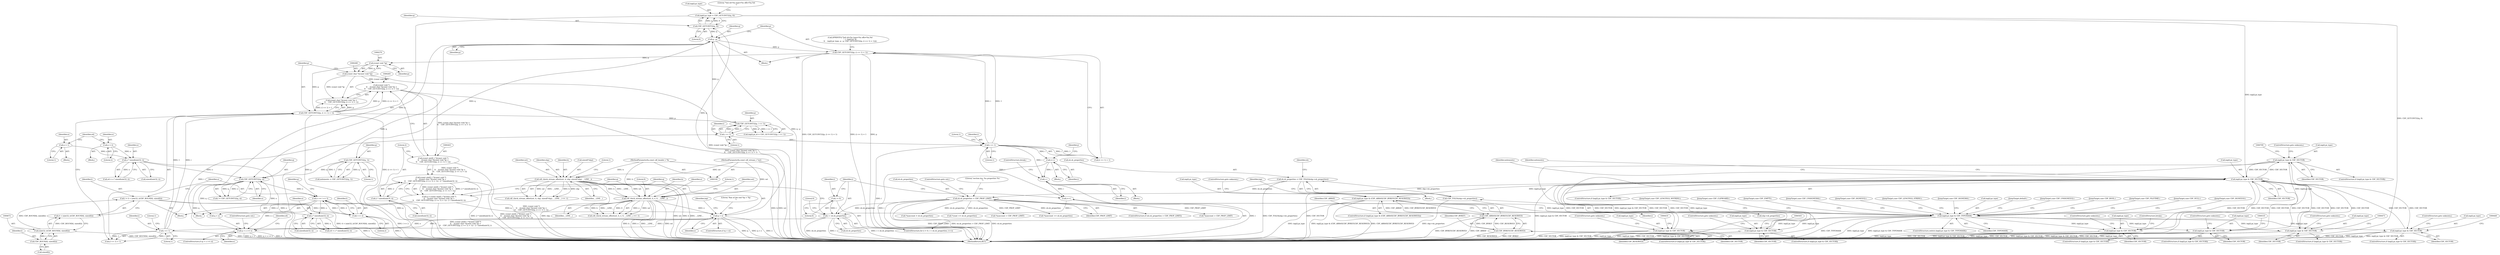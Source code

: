 digraph "0_file_1859fdb4e67c49c463c4e0078054335cd46ba295@array" {
"1000700" [label="(Call,inp[i].pi_type & CDF_VECTOR)"];
"1000388" [label="(Call,inp[i].pi_type & CDF_TYPEMASK)"];
"1000375" [label="(Call,inp[i].pi_type & (CDF_ARRAY|CDF_BYREF|CDF_RESERVED))"];
"1000344" [label="(Call,inp[i].pi_type & CDF_VECTOR)"];
"1000306" [label="(Call,inp[i].pi_type = CDF_GETUINT32(q, 0))"];
"1000312" [label="(Call,CDF_GETUINT32(q, 0))"];
"1000284" [label="(Call,q > e)"];
"1000259" [label="(Call,q = (const uint8_t *)(const void *)\n\t\t    ((const char *)(const void *)p +\n\t\t    CDF_GETUINT32(p, (i << 1) + 1)) - 2 * sizeof(uint32_t))"];
"1000261" [label="(Call,(const uint8_t *)(const void *)\n\t\t    ((const char *)(const void *)p +\n\t\t    CDF_GETUINT32(p, (i << 1) + 1)) - 2 * sizeof(uint32_t))"];
"1000262" [label="(Call,(const uint8_t *)(const void *)\n\t\t    ((const char *)(const void *)p +\n\t\t    CDF_GETUINT32(p, (i << 1) + 1)))"];
"1000264" [label="(Call,(const void *)\n\t\t    ((const char *)(const void *)p +\n\t\t    CDF_GETUINT32(p, (i << 1) + 1)))"];
"1000267" [label="(Call,(const char *)(const void *)p)"];
"1000269" [label="(Call,(const void *)p)"];
"1000336" [label="(Call,CDF_GETUINT32(p, (i << 1) + 1))"];
"1000333" [label="(Call,q - p)"];
"1000301" [label="(Call,CDF_GETUINT32(p, i << 1))"];
"1000272" [label="(Call,CDF_GETUINT32(p, (i << 1) + 1))"];
"1000275" [label="(Call,i << 1)"];
"1000251" [label="(Call,i < sh.sh_properties)"];
"1000256" [label="(Call,i++)"];
"1000695" [label="(Call,i--)"];
"1000613" [label="(Call,i++)"];
"1000339" [label="(Call,i << 1)"];
"1000303" [label="(Call,i << 1)"];
"1000248" [label="(Call,i = 0)"];
"1000177" [label="(Call,sh.sh_properties > CDF_PROP_LIMIT)"];
"1000168" [label="(Call,sh.sh_properties = CDF_TOLE4(shp->sh_properties))"];
"1000172" [label="(Call,CDF_TOLE4(shp->sh_properties))"];
"1000279" [label="(Call,2 * sizeof(uint32_t))"];
"1000683" [label="(Call,q + o >= e)"];
"1000619" [label="(Call,CDF_GETUINT32(q, o))"];
"1000354" [label="(Call,CDF_GETUINT32(q, 1))"];
"1000691" [label="(Call,o * sizeof(uint32_t))"];
"1000677" [label="(Call,o += l >> 2)"];
"1000679" [label="(Call,l >> 2)"];
"1000667" [label="(Call,l = 4 + (uint32_t)CDF_ROUND(l, sizeof(l)))"];
"1000671" [label="(Call,(uint32_t)CDF_ROUND(l, sizeof(l)))"];
"1000673" [label="(Call,CDF_ROUND(l, sizeof(l)))"];
"1000370" [label="(Call,o * sizeof(uint32_t))"];
"1000357" [label="(Call,o = 2)"];
"1000365" [label="(Call,o = 1)"];
"1000238" [label="(Call,cdf_check_stream_offset(sst, h, e, 0, __LINE__))"];
"1000138" [label="(Call,cdf_check_stream_offset(sst, h, shp, sizeof(*shp), __LINE__))"];
"1000101" [label="(MethodParameterIn,const cdf_stream_t *sst)"];
"1000102" [label="(MethodParameterIn,const cdf_header_t *h)"];
"1000431" [label="(Call,inp[i].pi_type & CDF_VECTOR)"];
"1000401" [label="(Call,inp[i].pi_type & CDF_VECTOR)"];
"1000494" [label="(Call,inp[i].pi_type & CDF_VECTOR)"];
"1000700" [label="(Call,inp[i].pi_type & CDF_VECTOR)"];
"1000732" [label="(Call,inp[i].pi_type & CDF_VECTOR)"];
"1000526" [label="(Call,inp[i].pi_type & CDF_VECTOR)"];
"1000464" [label="(Call,inp[i].pi_type & CDF_VECTOR)"];
"1000381" [label="(Call,CDF_ARRAY|CDF_BYREF|CDF_RESERVED)"];
"1000383" [label="(Call,CDF_BYREF|CDF_RESERVED)"];
"1000679" [label="(Call,l >> 2)"];
"1000700" [label="(Call,inp[i].pi_type & CDF_VECTOR)"];
"1000272" [label="(Call,CDF_GETUINT32(p, (i << 1) + 1))"];
"1000532" [label="(Identifier,CDF_VECTOR)"];
"1000203" [label="(Call,*maxcount += sh.sh_properties)"];
"1000248" [label="(Call,i = 0)"];
"1000500" [label="(Identifier,CDF_VECTOR)"];
"1000382" [label="(Identifier,CDF_ARRAY)"];
"1000242" [label="(Literal,0)"];
"1000730" [label="(JumpTarget,case CDF_CLIPBOARD:)"];
"1000343" [label="(ControlStructure,if (inp[i].pi_type & CDF_VECTOR))"];
"1000168" [label="(Call,sh.sh_properties = CDF_TOLE4(shp->sh_properties))"];
"1000438" [label="(ControlStructure,goto unknown;)"];
"1000383" [label="(Call,CDF_BYREF|CDF_RESERVED)"];
"1000107" [label="(Block,)"];
"1000304" [label="(Identifier,i)"];
"1000397" [label="(JumpTarget,case CDF_EMPTY:)"];
"1000501" [label="(ControlStructure,goto unknown;)"];
"1000262" [label="(Call,(const uint8_t *)(const void *)\n\t\t    ((const char *)(const void *)p +\n\t\t    CDF_GETUINT32(p, (i << 1) + 1)))"];
"1000356" [label="(Literal,1)"];
"1000290" [label="(Literal,\"Ran of the end %p > %p\n\")"];
"1000608" [label="(Identifier,j)"];
"1000408" [label="(ControlStructure,goto unknown;)"];
"1000374" [label="(ControlStructure,if (inp[i].pi_type & (CDF_ARRAY|CDF_BYREF|CDF_RESERVED)))"];
"1000667" [label="(Call,l = 4 + (uint32_t)CDF_ROUND(l, sizeof(l)))"];
"1000524" [label="(JumpTarget,case CDF_UNSIGNED64:)"];
"1000169" [label="(Call,sh.sh_properties)"];
"1000313" [label="(Identifier,q)"];
"1000277" [label="(Literal,1)"];
"1000351" [label="(Block,)"];
"1000495" [label="(Call,inp[i].pi_type)"];
"1000238" [label="(Call,cdf_check_stream_offset(sst, h, e, 0, __LINE__))"];
"1000407" [label="(Identifier,CDF_VECTOR)"];
"1000669" [label="(Call,4 + (uint32_t)CDF_ROUND(l, sizeof(l)))"];
"1000429" [label="(JumpTarget,case CDF_SIGNED32:)"];
"1000252" [label="(Identifier,i)"];
"1000178" [label="(Call,sh.sh_properties)"];
"1000613" [label="(Call,i++)"];
"1000732" [label="(Call,inp[i].pi_type & CDF_VECTOR)"];
"1000141" [label="(Identifier,shp)"];
"1000353" [label="(Identifier,nelements)"];
"1000307" [label="(Call,inp[i].pi_type)"];
"1000556" [label="(JumpTarget,case CDF_LENGTH32_STRING:)"];
"1000260" [label="(Identifier,q)"];
"1000370" [label="(Call,o * sizeof(uint32_t))"];
"1000533" [label="(ControlStructure,goto unknown;)"];
"1000671" [label="(Call,(uint32_t)CDF_ROUND(l, sizeof(l)))"];
"1000739" [label="(ControlStructure,goto unknown;)"];
"1000284" [label="(Call,q > e)"];
"1000699" [label="(ControlStructure,if (inp[i].pi_type & CDF_VECTOR))"];
"1000614" [label="(Identifier,i)"];
"1000400" [label="(ControlStructure,if (inp[i].pi_type & CDF_VECTOR))"];
"1000525" [label="(ControlStructure,if (inp[i].pi_type & CDF_VECTOR))"];
"1000688" [label="(ControlStructure,goto out;)"];
"1000315" [label="(Call,DPRINTF((\"%d) id=%x type=%x offs=%x,%d\n\", i, inp[i].pi_id,\n\t\t    inp[i].pi_type, q - p, CDF_GETUINT32(p, (i << 1) + 1))))"];
"1000395" [label="(Block,)"];
"1000177" [label="(Call,sh.sh_properties > CDF_PROP_LIMIT)"];
"1000464" [label="(Call,inp[i].pi_type & CDF_VECTOR)"];
"1000251" [label="(Call,i < sh.sh_properties)"];
"1000259" [label="(Call,q = (const uint8_t *)(const void *)\n\t\t    ((const char *)(const void *)p +\n\t\t    CDF_GETUINT32(p, (i << 1) + 1)) - 2 * sizeof(uint32_t))"];
"1000401" [label="(Call,inp[i].pi_type & CDF_VECTOR)"];
"1000249" [label="(Identifier,i)"];
"1000140" [label="(Identifier,h)"];
"1000237" [label="(Call,cdf_check_stream_offset(sst, h, e, 0, __LINE__) == -1)"];
"1000261" [label="(Call,(const uint8_t *)(const void *)\n\t\t    ((const char *)(const void *)p +\n\t\t    CDF_GETUINT32(p, (i << 1) + 1)) - 2 * sizeof(uint32_t))"];
"1000394" [label="(Identifier,CDF_TYPEMASK)"];
"1000240" [label="(Identifier,h)"];
"1000707" [label="(ControlStructure,goto unknown;)"];
"1000172" [label="(Call,CDF_TOLE4(shp->sh_properties))"];
"1000279" [label="(Call,2 * sizeof(uint32_t))"];
"1000241" [label="(Identifier,e)"];
"1000332" [label="(Block,)"];
"1000619" [label="(Call,CDF_GETUINT32(q, o))"];
"1000182" [label="(ControlStructure,goto out;)"];
"1000675" [label="(Call,sizeof(l))"];
"1000527" [label="(Call,inp[i].pi_type)"];
"1000361" [label="(Block,)"];
"1000264" [label="(Call,(const void *)\n\t\t    ((const char *)(const void *)p +\n\t\t    CDF_GETUINT32(p, (i << 1) + 1)))"];
"1000336" [label="(Call,CDF_GETUINT32(p, (i << 1) + 1))"];
"1000257" [label="(Identifier,i)"];
"1000386" [label="(ControlStructure,goto unknown;)"];
"1000753" [label="(Literal,0)"];
"1000256" [label="(Call,i++)"];
"1000615" [label="(Block,)"];
"1000492" [label="(JumpTarget,case CDF_SIGNED64:)"];
"1000431" [label="(Call,inp[i].pi_type & CDF_VECTOR)"];
"1000683" [label="(Call,q + o >= e)"];
"1000245" [label="(Literal,1)"];
"1000610" [label="(Block,)"];
"1000295" [label="(Call,inp[i].pi_id = CDF_GETUINT32(p, i << 1))"];
"1000352" [label="(Call,nelements = CDF_GETUINT32(q, 1))"];
"1000682" [label="(ControlStructure,if (q + o >= e))"];
"1000340" [label="(Identifier,i)"];
"1000693" [label="(Call,sizeof(uint32_t))"];
"1000470" [label="(Identifier,CDF_VECTOR)"];
"1000302" [label="(Identifier,p)"];
"1000402" [label="(Call,inp[i].pi_type)"];
"1000365" [label="(Call,o = 1)"];
"1000366" [label="(Identifier,o)"];
"1000668" [label="(Identifier,l)"];
"1000384" [label="(Identifier,CDF_BYREF)"];
"1000463" [label="(ControlStructure,if (inp[i].pi_type & CDF_VECTOR))"];
"1000391" [label="(Identifier,inp)"];
"1000359" [label="(Literal,2)"];
"1000389" [label="(Call,inp[i].pi_type)"];
"1000354" [label="(Call,CDF_GETUINT32(q, 1))"];
"1000239" [label="(Identifier,sst)"];
"1000278" [label="(Literal,1)"];
"1000142" [label="(Call,sizeof(*shp))"];
"1000335" [label="(Identifier,p)"];
"1000741" [label="(JumpTarget,default:)"];
"1000738" [label="(Identifier,CDF_VECTOR)"];
"1000137" [label="(Call,cdf_check_stream_offset(sst, h, shp, sizeof(*shp), __LINE__) == -1)"];
"1000181" [label="(Identifier,CDF_PROP_LIMIT)"];
"1000572" [label="(Call,*maxcount > CDF_PROP_LIMIT)"];
"1000266" [label="(Call,(const char *)(const void *)p +\n\t\t    CDF_GETUINT32(p, (i << 1) + 1))"];
"1000305" [label="(Literal,1)"];
"1000258" [label="(Block,)"];
"1000301" [label="(Call,CDF_GETUINT32(p, i << 1))"];
"1000687" [label="(Identifier,e)"];
"1000369" [label="(Identifier,o4)"];
"1000276" [label="(Identifier,i)"];
"1000179" [label="(Identifier,sh)"];
"1000271" [label="(Identifier,p)"];
"1000680" [label="(Identifier,l)"];
"1000684" [label="(Call,q + o)"];
"1000342" [label="(Literal,1)"];
"1000375" [label="(Call,inp[i].pi_type & (CDF_ARRAY|CDF_BYREF|CDF_RESERVED))"];
"1000101" [label="(MethodParameterIn,const cdf_stream_t *sst)"];
"1000494" [label="(Call,inp[i].pi_type & CDF_VECTOR)"];
"1000243" [label="(Identifier,__LINE__)"];
"1000462" [label="(JumpTarget,case CDF_UNSIGNED32:)"];
"1000696" [label="(Identifier,i)"];
"1000692" [label="(Identifier,o)"];
"1000461" [label="(JumpTarget,case CDF_BOOL:)"];
"1000733" [label="(Call,inp[i].pi_type)"];
"1000341" [label="(Literal,1)"];
"1000685" [label="(Identifier,q)"];
"1000273" [label="(Identifier,p)"];
"1000338" [label="(Call,(i << 1) + 1)"];
"1000275" [label="(Call,i << 1)"];
"1000176" [label="(ControlStructure,if (sh.sh_properties > CDF_PROP_LIMIT))"];
"1000344" [label="(Call,inp[i].pi_type & CDF_VECTOR)"];
"1000372" [label="(Call,sizeof(uint32_t))"];
"1000317" [label="(Literal,\"%d) id=%x type=%x offs=%x,%d\n\")"];
"1000617" [label="(Call,l = CDF_GETUINT32(q, o))"];
"1000357" [label="(Call,o = 2)"];
"1000620" [label="(Identifier,q)"];
"1000355" [label="(Identifier,q)"];
"1000761" [label="(MethodReturn,RET)"];
"1000185" [label="(Literal,\"section len: %u properties %u\n\")"];
"1000691" [label="(Call,o * sizeof(uint32_t))"];
"1000621" [label="(Identifier,o)"];
"1000471" [label="(ControlStructure,goto unknown;)"];
"1000312" [label="(Call,CDF_GETUINT32(q, 0))"];
"1000363" [label="(Identifier,nelements)"];
"1000147" [label="(Literal,1)"];
"1000695" [label="(Call,i--)"];
"1000697" [label="(ControlStructure,break;)"];
"1000678" [label="(Identifier,o)"];
"1000145" [label="(Identifier,__LINE__)"];
"1000698" [label="(JumpTarget,case CDF_FILETIME:)"];
"1000493" [label="(ControlStructure,if (inp[i].pi_type & CDF_VECTOR))"];
"1000368" [label="(Call,o4 = o * sizeof(uint32_t))"];
"1000280" [label="(Literal,2)"];
"1000306" [label="(Call,inp[i].pi_type = CDF_GETUINT32(q, 0))"];
"1000211" [label="(Call,*maxcount = sh.sh_properties)"];
"1000387" [label="(ControlStructure,switch (inp[i].pi_type & CDF_TYPEMASK))"];
"1000740" [label="(ControlStructure,break;)"];
"1000396" [label="(JumpTarget,case CDF_NULL:)"];
"1000381" [label="(Call,CDF_ARRAY|CDF_BYREF|CDF_RESERVED)"];
"1000173" [label="(Call,shp->sh_properties)"];
"1000430" [label="(ControlStructure,if (inp[i].pi_type & CDF_VECTOR))"];
"1000230" [label="(Call,*count += sh.sh_properties)"];
"1000367" [label="(Literal,1)"];
"1000399" [label="(JumpTarget,case CDF_SIGNED16:)"];
"1000285" [label="(Identifier,q)"];
"1000385" [label="(Identifier,CDF_RESERVED)"];
"1000371" [label="(Identifier,o)"];
"1000731" [label="(ControlStructure,if (inp[i].pi_type & CDF_VECTOR))"];
"1000267" [label="(Call,(const char *)(const void *)p)"];
"1000701" [label="(Call,inp[i].pi_type)"];
"1000681" [label="(Literal,2)"];
"1000253" [label="(Call,sh.sh_properties)"];
"1000437" [label="(Identifier,CDF_VECTOR)"];
"1000139" [label="(Identifier,sst)"];
"1000432" [label="(Call,inp[i].pi_type)"];
"1000303" [label="(Call,i << 1)"];
"1000465" [label="(Call,inp[i].pi_type)"];
"1000689" [label="(Call,o4 = o * sizeof(uint32_t))"];
"1000283" [label="(ControlStructure,if (q > e))"];
"1000334" [label="(Identifier,q)"];
"1000376" [label="(Call,inp[i].pi_type)"];
"1000314" [label="(Literal,0)"];
"1000557" [label="(JumpTarget,case CDF_LENGTH32_WSTRING:)"];
"1000350" [label="(Identifier,CDF_VECTOR)"];
"1000526" [label="(Call,inp[i].pi_type & CDF_VECTOR)"];
"1000333" [label="(Call,q - p)"];
"1000269" [label="(Call,(const void *)p)"];
"1000274" [label="(Call,(i << 1) + 1)"];
"1000358" [label="(Identifier,o)"];
"1000673" [label="(Call,CDF_ROUND(l, sizeof(l)))"];
"1000298" [label="(Identifier,inp)"];
"1000250" [label="(Literal,0)"];
"1000247" [label="(ControlStructure,for (i = 0; i < sh.sh_properties; i++))"];
"1000281" [label="(Call,sizeof(uint32_t))"];
"1000706" [label="(Identifier,CDF_VECTOR)"];
"1000674" [label="(Identifier,l)"];
"1000339" [label="(Call,i << 1)"];
"1000690" [label="(Identifier,o4)"];
"1000286" [label="(Identifier,e)"];
"1000102" [label="(MethodParameterIn,const cdf_header_t *h)"];
"1000198" [label="(Call,*maxcount > CDF_PROP_LIMIT)"];
"1000677" [label="(Call,o += l >> 2)"];
"1000138" [label="(Call,cdf_check_stream_offset(sst, h, shp, sizeof(*shp), __LINE__))"];
"1000388" [label="(Call,inp[i].pi_type & CDF_TYPEMASK)"];
"1000337" [label="(Identifier,p)"];
"1000345" [label="(Call,inp[i].pi_type)"];
"1000700" -> "1000699"  [label="AST: "];
"1000700" -> "1000706"  [label="CFG: "];
"1000701" -> "1000700"  [label="AST: "];
"1000706" -> "1000700"  [label="AST: "];
"1000707" -> "1000700"  [label="CFG: "];
"1000709" -> "1000700"  [label="CFG: "];
"1000700" -> "1000761"  [label="DDG: inp[i].pi_type & CDF_VECTOR"];
"1000700" -> "1000761"  [label="DDG: inp[i].pi_type"];
"1000700" -> "1000761"  [label="DDG: CDF_VECTOR"];
"1000700" -> "1000344"  [label="DDG: CDF_VECTOR"];
"1000388" -> "1000700"  [label="DDG: inp[i].pi_type"];
"1000344" -> "1000700"  [label="DDG: CDF_VECTOR"];
"1000388" -> "1000387"  [label="AST: "];
"1000388" -> "1000394"  [label="CFG: "];
"1000389" -> "1000388"  [label="AST: "];
"1000394" -> "1000388"  [label="AST: "];
"1000396" -> "1000388"  [label="CFG: "];
"1000397" -> "1000388"  [label="CFG: "];
"1000399" -> "1000388"  [label="CFG: "];
"1000429" -> "1000388"  [label="CFG: "];
"1000461" -> "1000388"  [label="CFG: "];
"1000462" -> "1000388"  [label="CFG: "];
"1000492" -> "1000388"  [label="CFG: "];
"1000524" -> "1000388"  [label="CFG: "];
"1000556" -> "1000388"  [label="CFG: "];
"1000557" -> "1000388"  [label="CFG: "];
"1000698" -> "1000388"  [label="CFG: "];
"1000730" -> "1000388"  [label="CFG: "];
"1000741" -> "1000388"  [label="CFG: "];
"1000388" -> "1000761"  [label="DDG: CDF_TYPEMASK"];
"1000388" -> "1000761"  [label="DDG: inp[i].pi_type"];
"1000388" -> "1000761"  [label="DDG: inp[i].pi_type & CDF_TYPEMASK"];
"1000375" -> "1000388"  [label="DDG: inp[i].pi_type"];
"1000388" -> "1000401"  [label="DDG: inp[i].pi_type"];
"1000388" -> "1000431"  [label="DDG: inp[i].pi_type"];
"1000388" -> "1000464"  [label="DDG: inp[i].pi_type"];
"1000388" -> "1000494"  [label="DDG: inp[i].pi_type"];
"1000388" -> "1000526"  [label="DDG: inp[i].pi_type"];
"1000388" -> "1000732"  [label="DDG: inp[i].pi_type"];
"1000375" -> "1000374"  [label="AST: "];
"1000375" -> "1000381"  [label="CFG: "];
"1000376" -> "1000375"  [label="AST: "];
"1000381" -> "1000375"  [label="AST: "];
"1000386" -> "1000375"  [label="CFG: "];
"1000391" -> "1000375"  [label="CFG: "];
"1000375" -> "1000761"  [label="DDG: inp[i].pi_type"];
"1000375" -> "1000761"  [label="DDG: inp[i].pi_type & (CDF_ARRAY|CDF_BYREF|CDF_RESERVED)"];
"1000375" -> "1000761"  [label="DDG: CDF_ARRAY|CDF_BYREF|CDF_RESERVED"];
"1000344" -> "1000375"  [label="DDG: inp[i].pi_type"];
"1000381" -> "1000375"  [label="DDG: CDF_ARRAY"];
"1000381" -> "1000375"  [label="DDG: CDF_BYREF|CDF_RESERVED"];
"1000344" -> "1000343"  [label="AST: "];
"1000344" -> "1000350"  [label="CFG: "];
"1000345" -> "1000344"  [label="AST: "];
"1000350" -> "1000344"  [label="AST: "];
"1000353" -> "1000344"  [label="CFG: "];
"1000363" -> "1000344"  [label="CFG: "];
"1000344" -> "1000761"  [label="DDG: inp[i].pi_type & CDF_VECTOR"];
"1000344" -> "1000761"  [label="DDG: CDF_VECTOR"];
"1000306" -> "1000344"  [label="DDG: inp[i].pi_type"];
"1000431" -> "1000344"  [label="DDG: CDF_VECTOR"];
"1000401" -> "1000344"  [label="DDG: CDF_VECTOR"];
"1000494" -> "1000344"  [label="DDG: CDF_VECTOR"];
"1000732" -> "1000344"  [label="DDG: CDF_VECTOR"];
"1000526" -> "1000344"  [label="DDG: CDF_VECTOR"];
"1000464" -> "1000344"  [label="DDG: CDF_VECTOR"];
"1000344" -> "1000401"  [label="DDG: CDF_VECTOR"];
"1000344" -> "1000431"  [label="DDG: CDF_VECTOR"];
"1000344" -> "1000464"  [label="DDG: CDF_VECTOR"];
"1000344" -> "1000494"  [label="DDG: CDF_VECTOR"];
"1000344" -> "1000526"  [label="DDG: CDF_VECTOR"];
"1000344" -> "1000732"  [label="DDG: CDF_VECTOR"];
"1000306" -> "1000258"  [label="AST: "];
"1000306" -> "1000312"  [label="CFG: "];
"1000307" -> "1000306"  [label="AST: "];
"1000312" -> "1000306"  [label="AST: "];
"1000317" -> "1000306"  [label="CFG: "];
"1000306" -> "1000761"  [label="DDG: CDF_GETUINT32(q, 0)"];
"1000312" -> "1000306"  [label="DDG: q"];
"1000312" -> "1000306"  [label="DDG: 0"];
"1000312" -> "1000314"  [label="CFG: "];
"1000313" -> "1000312"  [label="AST: "];
"1000314" -> "1000312"  [label="AST: "];
"1000284" -> "1000312"  [label="DDG: q"];
"1000312" -> "1000333"  [label="DDG: q"];
"1000284" -> "1000283"  [label="AST: "];
"1000284" -> "1000286"  [label="CFG: "];
"1000285" -> "1000284"  [label="AST: "];
"1000286" -> "1000284"  [label="AST: "];
"1000290" -> "1000284"  [label="CFG: "];
"1000298" -> "1000284"  [label="CFG: "];
"1000284" -> "1000761"  [label="DDG: e"];
"1000284" -> "1000761"  [label="DDG: q"];
"1000284" -> "1000761"  [label="DDG: q > e"];
"1000259" -> "1000284"  [label="DDG: q"];
"1000683" -> "1000284"  [label="DDG: e"];
"1000238" -> "1000284"  [label="DDG: e"];
"1000284" -> "1000683"  [label="DDG: e"];
"1000259" -> "1000258"  [label="AST: "];
"1000259" -> "1000261"  [label="CFG: "];
"1000260" -> "1000259"  [label="AST: "];
"1000261" -> "1000259"  [label="AST: "];
"1000285" -> "1000259"  [label="CFG: "];
"1000259" -> "1000761"  [label="DDG: (const uint8_t *)(const void *)\n\t\t    ((const char *)(const void *)p +\n\t\t    CDF_GETUINT32(p, (i << 1) + 1)) - 2 * sizeof(uint32_t)"];
"1000261" -> "1000259"  [label="DDG: (const uint8_t *)(const void *)\n\t\t    ((const char *)(const void *)p +\n\t\t    CDF_GETUINT32(p, (i << 1) + 1))"];
"1000261" -> "1000259"  [label="DDG: 2 * sizeof(uint32_t)"];
"1000261" -> "1000279"  [label="CFG: "];
"1000262" -> "1000261"  [label="AST: "];
"1000279" -> "1000261"  [label="AST: "];
"1000261" -> "1000761"  [label="DDG: (const uint8_t *)(const void *)\n\t\t    ((const char *)(const void *)p +\n\t\t    CDF_GETUINT32(p, (i << 1) + 1))"];
"1000261" -> "1000761"  [label="DDG: 2 * sizeof(uint32_t)"];
"1000262" -> "1000261"  [label="DDG: (const void *)\n\t\t    ((const char *)(const void *)p +\n\t\t    CDF_GETUINT32(p, (i << 1) + 1))"];
"1000279" -> "1000261"  [label="DDG: 2"];
"1000262" -> "1000264"  [label="CFG: "];
"1000263" -> "1000262"  [label="AST: "];
"1000264" -> "1000262"  [label="AST: "];
"1000280" -> "1000262"  [label="CFG: "];
"1000262" -> "1000761"  [label="DDG: (const void *)\n\t\t    ((const char *)(const void *)p +\n\t\t    CDF_GETUINT32(p, (i << 1) + 1))"];
"1000264" -> "1000262"  [label="DDG: (const char *)(const void *)p +\n\t\t    CDF_GETUINT32(p, (i << 1) + 1)"];
"1000264" -> "1000266"  [label="CFG: "];
"1000265" -> "1000264"  [label="AST: "];
"1000266" -> "1000264"  [label="AST: "];
"1000264" -> "1000761"  [label="DDG: (const char *)(const void *)p +\n\t\t    CDF_GETUINT32(p, (i << 1) + 1)"];
"1000267" -> "1000264"  [label="DDG: (const void *)p"];
"1000272" -> "1000264"  [label="DDG: p"];
"1000272" -> "1000264"  [label="DDG: (i << 1) + 1"];
"1000267" -> "1000266"  [label="AST: "];
"1000267" -> "1000269"  [label="CFG: "];
"1000268" -> "1000267"  [label="AST: "];
"1000269" -> "1000267"  [label="AST: "];
"1000273" -> "1000267"  [label="CFG: "];
"1000267" -> "1000761"  [label="DDG: (const void *)p"];
"1000267" -> "1000266"  [label="DDG: (const void *)p"];
"1000269" -> "1000267"  [label="DDG: p"];
"1000269" -> "1000271"  [label="CFG: "];
"1000270" -> "1000269"  [label="AST: "];
"1000271" -> "1000269"  [label="AST: "];
"1000336" -> "1000269"  [label="DDG: p"];
"1000269" -> "1000272"  [label="DDG: p"];
"1000336" -> "1000332"  [label="AST: "];
"1000336" -> "1000338"  [label="CFG: "];
"1000337" -> "1000336"  [label="AST: "];
"1000338" -> "1000336"  [label="AST: "];
"1000315" -> "1000336"  [label="CFG: "];
"1000336" -> "1000761"  [label="DDG: CDF_GETUINT32(p, (i << 1) + 1)"];
"1000336" -> "1000761"  [label="DDG: (i << 1) + 1"];
"1000336" -> "1000761"  [label="DDG: p"];
"1000333" -> "1000336"  [label="DDG: p"];
"1000339" -> "1000336"  [label="DDG: i"];
"1000339" -> "1000336"  [label="DDG: 1"];
"1000333" -> "1000332"  [label="AST: "];
"1000333" -> "1000335"  [label="CFG: "];
"1000334" -> "1000333"  [label="AST: "];
"1000335" -> "1000333"  [label="AST: "];
"1000337" -> "1000333"  [label="CFG: "];
"1000333" -> "1000761"  [label="DDG: q"];
"1000333" -> "1000761"  [label="DDG: q - p"];
"1000301" -> "1000333"  [label="DDG: p"];
"1000333" -> "1000354"  [label="DDG: q"];
"1000333" -> "1000619"  [label="DDG: q"];
"1000301" -> "1000295"  [label="AST: "];
"1000301" -> "1000303"  [label="CFG: "];
"1000302" -> "1000301"  [label="AST: "];
"1000303" -> "1000301"  [label="AST: "];
"1000295" -> "1000301"  [label="CFG: "];
"1000301" -> "1000295"  [label="DDG: p"];
"1000301" -> "1000295"  [label="DDG: i << 1"];
"1000272" -> "1000301"  [label="DDG: p"];
"1000303" -> "1000301"  [label="DDG: i"];
"1000303" -> "1000301"  [label="DDG: 1"];
"1000272" -> "1000266"  [label="AST: "];
"1000272" -> "1000274"  [label="CFG: "];
"1000273" -> "1000272"  [label="AST: "];
"1000274" -> "1000272"  [label="AST: "];
"1000266" -> "1000272"  [label="CFG: "];
"1000272" -> "1000761"  [label="DDG: (i << 1) + 1"];
"1000272" -> "1000761"  [label="DDG: p"];
"1000272" -> "1000266"  [label="DDG: p"];
"1000272" -> "1000266"  [label="DDG: (i << 1) + 1"];
"1000275" -> "1000272"  [label="DDG: i"];
"1000275" -> "1000272"  [label="DDG: 1"];
"1000275" -> "1000274"  [label="AST: "];
"1000275" -> "1000277"  [label="CFG: "];
"1000276" -> "1000275"  [label="AST: "];
"1000277" -> "1000275"  [label="AST: "];
"1000278" -> "1000275"  [label="CFG: "];
"1000275" -> "1000761"  [label="DDG: i"];
"1000275" -> "1000274"  [label="DDG: i"];
"1000275" -> "1000274"  [label="DDG: 1"];
"1000251" -> "1000275"  [label="DDG: i"];
"1000275" -> "1000303"  [label="DDG: i"];
"1000251" -> "1000247"  [label="AST: "];
"1000251" -> "1000253"  [label="CFG: "];
"1000252" -> "1000251"  [label="AST: "];
"1000253" -> "1000251"  [label="AST: "];
"1000260" -> "1000251"  [label="CFG: "];
"1000753" -> "1000251"  [label="CFG: "];
"1000251" -> "1000761"  [label="DDG: i < sh.sh_properties"];
"1000251" -> "1000761"  [label="DDG: sh.sh_properties"];
"1000251" -> "1000761"  [label="DDG: i"];
"1000256" -> "1000251"  [label="DDG: i"];
"1000248" -> "1000251"  [label="DDG: i"];
"1000177" -> "1000251"  [label="DDG: sh.sh_properties"];
"1000256" -> "1000247"  [label="AST: "];
"1000256" -> "1000257"  [label="CFG: "];
"1000257" -> "1000256"  [label="AST: "];
"1000252" -> "1000256"  [label="CFG: "];
"1000695" -> "1000256"  [label="DDG: i"];
"1000339" -> "1000256"  [label="DDG: i"];
"1000695" -> "1000395"  [label="AST: "];
"1000695" -> "1000696"  [label="CFG: "];
"1000696" -> "1000695"  [label="AST: "];
"1000697" -> "1000695"  [label="CFG: "];
"1000695" -> "1000761"  [label="DDG: i"];
"1000613" -> "1000695"  [label="DDG: i"];
"1000339" -> "1000695"  [label="DDG: i"];
"1000613" -> "1000610"  [label="AST: "];
"1000613" -> "1000614"  [label="CFG: "];
"1000614" -> "1000613"  [label="AST: "];
"1000608" -> "1000613"  [label="CFG: "];
"1000613" -> "1000761"  [label="DDG: i"];
"1000339" -> "1000613"  [label="DDG: i"];
"1000339" -> "1000338"  [label="AST: "];
"1000339" -> "1000341"  [label="CFG: "];
"1000340" -> "1000339"  [label="AST: "];
"1000341" -> "1000339"  [label="AST: "];
"1000342" -> "1000339"  [label="CFG: "];
"1000339" -> "1000761"  [label="DDG: i"];
"1000339" -> "1000338"  [label="DDG: i"];
"1000339" -> "1000338"  [label="DDG: 1"];
"1000303" -> "1000339"  [label="DDG: i"];
"1000303" -> "1000305"  [label="CFG: "];
"1000304" -> "1000303"  [label="AST: "];
"1000305" -> "1000303"  [label="AST: "];
"1000248" -> "1000247"  [label="AST: "];
"1000248" -> "1000250"  [label="CFG: "];
"1000249" -> "1000248"  [label="AST: "];
"1000250" -> "1000248"  [label="AST: "];
"1000252" -> "1000248"  [label="CFG: "];
"1000177" -> "1000176"  [label="AST: "];
"1000177" -> "1000181"  [label="CFG: "];
"1000178" -> "1000177"  [label="AST: "];
"1000181" -> "1000177"  [label="AST: "];
"1000182" -> "1000177"  [label="CFG: "];
"1000185" -> "1000177"  [label="CFG: "];
"1000177" -> "1000761"  [label="DDG: sh.sh_properties"];
"1000177" -> "1000761"  [label="DDG: CDF_PROP_LIMIT"];
"1000177" -> "1000761"  [label="DDG: sh.sh_properties > CDF_PROP_LIMIT"];
"1000168" -> "1000177"  [label="DDG: sh.sh_properties"];
"1000177" -> "1000198"  [label="DDG: CDF_PROP_LIMIT"];
"1000177" -> "1000203"  [label="DDG: sh.sh_properties"];
"1000177" -> "1000211"  [label="DDG: sh.sh_properties"];
"1000177" -> "1000230"  [label="DDG: sh.sh_properties"];
"1000177" -> "1000572"  [label="DDG: CDF_PROP_LIMIT"];
"1000168" -> "1000107"  [label="AST: "];
"1000168" -> "1000172"  [label="CFG: "];
"1000169" -> "1000168"  [label="AST: "];
"1000172" -> "1000168"  [label="AST: "];
"1000179" -> "1000168"  [label="CFG: "];
"1000168" -> "1000761"  [label="DDG: CDF_TOLE4(shp->sh_properties)"];
"1000172" -> "1000168"  [label="DDG: shp->sh_properties"];
"1000172" -> "1000173"  [label="CFG: "];
"1000173" -> "1000172"  [label="AST: "];
"1000172" -> "1000761"  [label="DDG: shp->sh_properties"];
"1000279" -> "1000281"  [label="CFG: "];
"1000280" -> "1000279"  [label="AST: "];
"1000281" -> "1000279"  [label="AST: "];
"1000683" -> "1000682"  [label="AST: "];
"1000683" -> "1000687"  [label="CFG: "];
"1000684" -> "1000683"  [label="AST: "];
"1000687" -> "1000683"  [label="AST: "];
"1000688" -> "1000683"  [label="CFG: "];
"1000690" -> "1000683"  [label="CFG: "];
"1000683" -> "1000761"  [label="DDG: q + o"];
"1000683" -> "1000761"  [label="DDG: q + o >= e"];
"1000683" -> "1000761"  [label="DDG: e"];
"1000619" -> "1000683"  [label="DDG: q"];
"1000677" -> "1000683"  [label="DDG: o"];
"1000619" -> "1000617"  [label="AST: "];
"1000619" -> "1000621"  [label="CFG: "];
"1000620" -> "1000619"  [label="AST: "];
"1000621" -> "1000619"  [label="AST: "];
"1000617" -> "1000619"  [label="CFG: "];
"1000619" -> "1000617"  [label="DDG: q"];
"1000619" -> "1000617"  [label="DDG: o"];
"1000354" -> "1000619"  [label="DDG: q"];
"1000691" -> "1000619"  [label="DDG: o"];
"1000370" -> "1000619"  [label="DDG: o"];
"1000619" -> "1000677"  [label="DDG: o"];
"1000619" -> "1000684"  [label="DDG: q"];
"1000354" -> "1000352"  [label="AST: "];
"1000354" -> "1000356"  [label="CFG: "];
"1000355" -> "1000354"  [label="AST: "];
"1000356" -> "1000354"  [label="AST: "];
"1000352" -> "1000354"  [label="CFG: "];
"1000354" -> "1000761"  [label="DDG: q"];
"1000354" -> "1000352"  [label="DDG: q"];
"1000354" -> "1000352"  [label="DDG: 1"];
"1000691" -> "1000689"  [label="AST: "];
"1000691" -> "1000693"  [label="CFG: "];
"1000692" -> "1000691"  [label="AST: "];
"1000693" -> "1000691"  [label="AST: "];
"1000689" -> "1000691"  [label="CFG: "];
"1000691" -> "1000761"  [label="DDG: o"];
"1000691" -> "1000689"  [label="DDG: o"];
"1000677" -> "1000691"  [label="DDG: o"];
"1000677" -> "1000615"  [label="AST: "];
"1000677" -> "1000679"  [label="CFG: "];
"1000678" -> "1000677"  [label="AST: "];
"1000679" -> "1000677"  [label="AST: "];
"1000685" -> "1000677"  [label="CFG: "];
"1000677" -> "1000761"  [label="DDG: l >> 2"];
"1000679" -> "1000677"  [label="DDG: l"];
"1000679" -> "1000677"  [label="DDG: 2"];
"1000677" -> "1000684"  [label="DDG: o"];
"1000679" -> "1000681"  [label="CFG: "];
"1000680" -> "1000679"  [label="AST: "];
"1000681" -> "1000679"  [label="AST: "];
"1000679" -> "1000761"  [label="DDG: l"];
"1000667" -> "1000679"  [label="DDG: l"];
"1000667" -> "1000615"  [label="AST: "];
"1000667" -> "1000669"  [label="CFG: "];
"1000668" -> "1000667"  [label="AST: "];
"1000669" -> "1000667"  [label="AST: "];
"1000678" -> "1000667"  [label="CFG: "];
"1000667" -> "1000761"  [label="DDG: 4 + (uint32_t)CDF_ROUND(l, sizeof(l))"];
"1000671" -> "1000667"  [label="DDG: CDF_ROUND(l, sizeof(l))"];
"1000671" -> "1000669"  [label="AST: "];
"1000671" -> "1000673"  [label="CFG: "];
"1000672" -> "1000671"  [label="AST: "];
"1000673" -> "1000671"  [label="AST: "];
"1000669" -> "1000671"  [label="CFG: "];
"1000671" -> "1000761"  [label="DDG: CDF_ROUND(l, sizeof(l))"];
"1000671" -> "1000669"  [label="DDG: CDF_ROUND(l, sizeof(l))"];
"1000673" -> "1000671"  [label="DDG: l"];
"1000673" -> "1000675"  [label="CFG: "];
"1000674" -> "1000673"  [label="AST: "];
"1000675" -> "1000673"  [label="AST: "];
"1000370" -> "1000368"  [label="AST: "];
"1000370" -> "1000372"  [label="CFG: "];
"1000371" -> "1000370"  [label="AST: "];
"1000372" -> "1000370"  [label="AST: "];
"1000368" -> "1000370"  [label="CFG: "];
"1000370" -> "1000761"  [label="DDG: o"];
"1000370" -> "1000368"  [label="DDG: o"];
"1000357" -> "1000370"  [label="DDG: o"];
"1000365" -> "1000370"  [label="DDG: o"];
"1000357" -> "1000351"  [label="AST: "];
"1000357" -> "1000359"  [label="CFG: "];
"1000358" -> "1000357"  [label="AST: "];
"1000359" -> "1000357"  [label="AST: "];
"1000369" -> "1000357"  [label="CFG: "];
"1000365" -> "1000361"  [label="AST: "];
"1000365" -> "1000367"  [label="CFG: "];
"1000366" -> "1000365"  [label="AST: "];
"1000367" -> "1000365"  [label="AST: "];
"1000369" -> "1000365"  [label="CFG: "];
"1000238" -> "1000237"  [label="AST: "];
"1000238" -> "1000243"  [label="CFG: "];
"1000239" -> "1000238"  [label="AST: "];
"1000240" -> "1000238"  [label="AST: "];
"1000241" -> "1000238"  [label="AST: "];
"1000242" -> "1000238"  [label="AST: "];
"1000243" -> "1000238"  [label="AST: "];
"1000245" -> "1000238"  [label="CFG: "];
"1000238" -> "1000761"  [label="DDG: sst"];
"1000238" -> "1000761"  [label="DDG: h"];
"1000238" -> "1000761"  [label="DDG: e"];
"1000238" -> "1000761"  [label="DDG: __LINE__"];
"1000238" -> "1000237"  [label="DDG: e"];
"1000238" -> "1000237"  [label="DDG: sst"];
"1000238" -> "1000237"  [label="DDG: h"];
"1000238" -> "1000237"  [label="DDG: __LINE__"];
"1000238" -> "1000237"  [label="DDG: 0"];
"1000138" -> "1000238"  [label="DDG: sst"];
"1000138" -> "1000238"  [label="DDG: h"];
"1000138" -> "1000238"  [label="DDG: __LINE__"];
"1000101" -> "1000238"  [label="DDG: sst"];
"1000102" -> "1000238"  [label="DDG: h"];
"1000138" -> "1000137"  [label="AST: "];
"1000138" -> "1000145"  [label="CFG: "];
"1000139" -> "1000138"  [label="AST: "];
"1000140" -> "1000138"  [label="AST: "];
"1000141" -> "1000138"  [label="AST: "];
"1000142" -> "1000138"  [label="AST: "];
"1000145" -> "1000138"  [label="AST: "];
"1000147" -> "1000138"  [label="CFG: "];
"1000138" -> "1000761"  [label="DDG: shp"];
"1000138" -> "1000761"  [label="DDG: sst"];
"1000138" -> "1000761"  [label="DDG: h"];
"1000138" -> "1000761"  [label="DDG: __LINE__"];
"1000138" -> "1000137"  [label="DDG: sst"];
"1000138" -> "1000137"  [label="DDG: __LINE__"];
"1000138" -> "1000137"  [label="DDG: h"];
"1000138" -> "1000137"  [label="DDG: shp"];
"1000101" -> "1000138"  [label="DDG: sst"];
"1000102" -> "1000138"  [label="DDG: h"];
"1000101" -> "1000100"  [label="AST: "];
"1000101" -> "1000761"  [label="DDG: sst"];
"1000102" -> "1000100"  [label="AST: "];
"1000102" -> "1000761"  [label="DDG: h"];
"1000431" -> "1000430"  [label="AST: "];
"1000431" -> "1000437"  [label="CFG: "];
"1000432" -> "1000431"  [label="AST: "];
"1000437" -> "1000431"  [label="AST: "];
"1000438" -> "1000431"  [label="CFG: "];
"1000440" -> "1000431"  [label="CFG: "];
"1000431" -> "1000761"  [label="DDG: CDF_VECTOR"];
"1000431" -> "1000761"  [label="DDG: inp[i].pi_type"];
"1000431" -> "1000761"  [label="DDG: inp[i].pi_type & CDF_VECTOR"];
"1000401" -> "1000400"  [label="AST: "];
"1000401" -> "1000407"  [label="CFG: "];
"1000402" -> "1000401"  [label="AST: "];
"1000407" -> "1000401"  [label="AST: "];
"1000408" -> "1000401"  [label="CFG: "];
"1000410" -> "1000401"  [label="CFG: "];
"1000401" -> "1000761"  [label="DDG: inp[i].pi_type & CDF_VECTOR"];
"1000401" -> "1000761"  [label="DDG: inp[i].pi_type"];
"1000401" -> "1000761"  [label="DDG: CDF_VECTOR"];
"1000494" -> "1000493"  [label="AST: "];
"1000494" -> "1000500"  [label="CFG: "];
"1000495" -> "1000494"  [label="AST: "];
"1000500" -> "1000494"  [label="AST: "];
"1000501" -> "1000494"  [label="CFG: "];
"1000503" -> "1000494"  [label="CFG: "];
"1000494" -> "1000761"  [label="DDG: inp[i].pi_type & CDF_VECTOR"];
"1000494" -> "1000761"  [label="DDG: inp[i].pi_type"];
"1000494" -> "1000761"  [label="DDG: CDF_VECTOR"];
"1000732" -> "1000731"  [label="AST: "];
"1000732" -> "1000738"  [label="CFG: "];
"1000733" -> "1000732"  [label="AST: "];
"1000738" -> "1000732"  [label="AST: "];
"1000739" -> "1000732"  [label="CFG: "];
"1000740" -> "1000732"  [label="CFG: "];
"1000732" -> "1000761"  [label="DDG: CDF_VECTOR"];
"1000732" -> "1000761"  [label="DDG: inp[i].pi_type & CDF_VECTOR"];
"1000732" -> "1000761"  [label="DDG: inp[i].pi_type"];
"1000526" -> "1000525"  [label="AST: "];
"1000526" -> "1000532"  [label="CFG: "];
"1000527" -> "1000526"  [label="AST: "];
"1000532" -> "1000526"  [label="AST: "];
"1000533" -> "1000526"  [label="CFG: "];
"1000535" -> "1000526"  [label="CFG: "];
"1000526" -> "1000761"  [label="DDG: inp[i].pi_type & CDF_VECTOR"];
"1000526" -> "1000761"  [label="DDG: inp[i].pi_type"];
"1000526" -> "1000761"  [label="DDG: CDF_VECTOR"];
"1000464" -> "1000463"  [label="AST: "];
"1000464" -> "1000470"  [label="CFG: "];
"1000465" -> "1000464"  [label="AST: "];
"1000470" -> "1000464"  [label="AST: "];
"1000471" -> "1000464"  [label="CFG: "];
"1000473" -> "1000464"  [label="CFG: "];
"1000464" -> "1000761"  [label="DDG: inp[i].pi_type"];
"1000464" -> "1000761"  [label="DDG: inp[i].pi_type & CDF_VECTOR"];
"1000464" -> "1000761"  [label="DDG: CDF_VECTOR"];
"1000381" -> "1000383"  [label="CFG: "];
"1000382" -> "1000381"  [label="AST: "];
"1000383" -> "1000381"  [label="AST: "];
"1000381" -> "1000761"  [label="DDG: CDF_BYREF|CDF_RESERVED"];
"1000381" -> "1000761"  [label="DDG: CDF_ARRAY"];
"1000383" -> "1000381"  [label="DDG: CDF_BYREF"];
"1000383" -> "1000381"  [label="DDG: CDF_RESERVED"];
"1000383" -> "1000385"  [label="CFG: "];
"1000384" -> "1000383"  [label="AST: "];
"1000385" -> "1000383"  [label="AST: "];
"1000383" -> "1000761"  [label="DDG: CDF_BYREF"];
"1000383" -> "1000761"  [label="DDG: CDF_RESERVED"];
}
